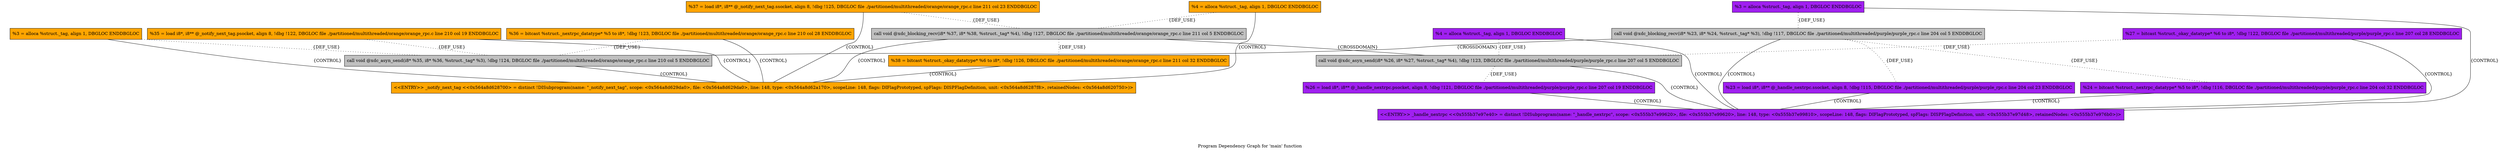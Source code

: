 strict graph "Program Dependency Graph for 'main' function" {
label="Program Dependency Graph for 'main' function";
Node0x564a8d680920 [fillcolor=orange, label="{  %3 = alloca %struct._tag, align 1, DBGLOC  ENDDBGLOC}", shape="record", side="orange/orange", style=filled];
Node0x564a8d675aa0 [fillcolor=orange, label="{  %37 = load i8*, i8** @_notify_next_tag.ssocket, align 8, !dbg !125, DBGLOC file ./partitioned/multithreaded/orange/orange_rpc.c line 211 col 23 ENDDBGLOC}", shape="record", side="orange/orange", style=filled];
Node0x564a8d675a70 [fillcolor=orange, label="{  %35 = load i8*, i8** @_notify_next_tag.psocket, align 8, !dbg !122, DBGLOC file ./partitioned/multithreaded/orange/orange_rpc.c line 210 col 19 ENDDBGLOC}", shape="record", side="orange/orange", style=filled];
Node0x555b37f00420 [fillcolor=purple, label="{  %3 = alloca %struct._tag, align 1, DBGLOC  ENDDBGLOC}", shape="record", side="purple/purple", style=filled];
Node0x564a8d6809b0 [fillcolor=orange, label="{  %4 = alloca %struct._tag, align 1, DBGLOC  ENDDBGLOC}", shape="record", side="orange/orange", style=filled];
Node0x564a8d680a70 [dbginfo="Name: xdc_blocking_recv on line 211 column 5 in file ./partitioned/multithreaded/orange/orange_rpc.c (local)", fillcolor="gray", label="{  call void @xdc_blocking_recv(i8* %37, i8* %38, %struct._tag* %4), !dbg !127, DBGLOC file ./partitioned/multithreaded/orange/orange_rpc.c line 211 col 5 ENDDBGLOC}", shape="record", side="orange/orange", style="filled"];
Node0x564a8d680e00 [fillcolor=orange, label="{  %38 = bitcast %struct._okay_datatype* %6 to i8*, !dbg !126, DBGLOC file ./partitioned/multithreaded/orange/orange_rpc.c line 211 col 32 ENDDBGLOC}", shape="record", side="orange/orange", style=filled];
Node0x555b37f00510 [fillcolor=purple, label="{  %4 = alloca %struct._tag, align 1, DBGLOC  ENDDBGLOC}", shape="record", side="purple/purple", style=filled];
Node0x555b37f007b0 [fillcolor=purple, label="{  %27 = bitcast %struct._okay_datatype* %6 to i8*, !dbg !122, DBGLOC file ./partitioned/multithreaded/purple/purple_rpc.c line 207 col 28 ENDDBGLOC}", shape="record", side="purple/purple", style=filled];
Node0x564a8d680d10 [fillcolor=orange, label="{  %36 = bitcast %struct._nextrpc_datatype* %5 to i8*, !dbg !123, DBGLOC file ./partitioned/multithreaded/orange/orange_rpc.c line 210 col 28 ENDDBGLOC}", shape="record", side="orange/orange", style=filled];
Node0x555b37f005d0 [dbginfo="Name: xdc_asyn_send on line 207 column 5 in file ./partitioned/multithreaded/purple/purple_rpc.c (local)", fillcolor="gray", label="{  call void @xdc_asyn_send(i8* %26, i8* %27, %struct._tag* %4), !dbg !123, DBGLOC file ./partitioned/multithreaded/purple/purple_rpc.c line 207 col 5 ENDDBGLOC}", shape="record", side="purple/purple", style="filled"];
Node0x555b37f004b0 [dbginfo="Name: xdc_blocking_recv on line 204 column 5 in file ./partitioned/multithreaded/purple/purple_rpc.c (local)", fillcolor="gray", label="{  call void @xdc_blocking_recv(i8* %23, i8* %24, %struct._tag* %3), !dbg !117, DBGLOC file ./partitioned/multithreaded/purple/purple_rpc.c line 204 col 5 ENDDBGLOC}", shape="record", side="purple/purple", style="filled"];
Node0x564a8d6809e0 [dbginfo="Name: xdc_asyn_send on line 210 column 5 in file ./partitioned/multithreaded/orange/orange_rpc.c (local)", fillcolor="gray", label="{  call void @xdc_asyn_send(i8* %35, i8* %36, %struct._tag* %3), !dbg !124, DBGLOC file ./partitioned/multithreaded/orange/orange_rpc.c line 210 col 5 ENDDBGLOC}", shape="record", side="orange/orange", style="filled"];
Node0x564a8d676380 [fillcolor=orange, label="{\<\<ENTRY\>\> _notify_next_tag \<\<0x564a8d628700\> = distinct !DISubprogram(name: \"_notify_next_tag\", scope: \<0x564a8d629da0\>, file: \<0x564a8d629da0\>, line: 148, type: \<0x564a8d62a170\>, scopeLine: 148, flags: DIFlagPrototyped, spFlags: DISPFlagDefinition, unit: \<0x564a8d6287f8\>, retainedNodes: \<0x564a8d620750\>)\>}", shape="record", side="orange/orange", style=filled];
Node0x555b37ee83d0 [fillcolor=purple, label="{  %26 = load i8*, i8** @_handle_nextrpc.psocket, align 8, !dbg !121, DBGLOC file ./partitioned/multithreaded/purple/purple_rpc.c line 207 col 19 ENDDBGLOC}", shape="record", side="purple/purple", style=filled];
Node0x555b37efec60 [fillcolor=purple, label="{  %23 = load i8*, i8** @_handle_nextrpc.ssocket, align 8, !dbg !115, DBGLOC file ./partitioned/multithreaded/purple/purple_rpc.c line 204 col 23 ENDDBGLOC}", shape="record", side="purple/purple", style=filled];
Node0x555b37f00690 [fillcolor=purple, label="{  %24 = bitcast %struct._nextrpc_datatype* %5 to i8*, !dbg !116, DBGLOC file ./partitioned/multithreaded/purple/purple_rpc.c line 204 col 32 ENDDBGLOC}", shape="record", side="purple/purple", style=filled];
Node0x555b37ee29e0 [fillcolor=purple, label="{\<\<ENTRY\>\> _handle_nextrpc \<\<0x555b37e97e40\> = distinct !DISubprogram(name: \"_handle_nextrpc\", scope: \<0x555b37e99620\>, file: \<0x555b37e99620\>, line: 148, type: \<0x555b37e99810\>, scopeLine: 148, flags: DIFlagPrototyped, spFlags: DISPFlagDefinition, unit: \<0x555b37e97d48\>, retainedNodes: \<0x555b37e976b0\>)\>}", shape="record", side="purple/purple", style=filled];
N [pos="0,25!", shape=polygon, side=green, style=invis];
S [pos="0,-25!", shape=polygon, side=orange, style=invis];
Node0x564a8d680920 -- Node0x564a8d6809e0  [label="{DEF_USE}", style="dotted"];
Node0x564a8d680920 -- Node0x564a8d676380  [label="{CONTROL}"];
Node0x564a8d680920 -- S  [style=invis];
Node0x564a8d675aa0 -- Node0x564a8d680a70  [label="{DEF_USE}", style="dotted"];
Node0x564a8d675aa0 -- Node0x564a8d676380  [label="{CONTROL}"];
Node0x564a8d675aa0 -- S  [style=invis];
Node0x564a8d675a70 -- Node0x564a8d6809e0  [label="{DEF_USE}", style="dotted"];
Node0x564a8d675a70 -- Node0x564a8d676380  [label="{CONTROL}"];
Node0x564a8d675a70 -- S  [style=invis];
Node0x555b37f00420 -- Node0x555b37f004b0  [label="{DEF_USE}", style="dotted"];
Node0x555b37f00420 -- Node0x555b37ee29e0  [label="{CONTROL}"];
Node0x555b37f00420 -- N  [style=invis];
Node0x564a8d6809b0 -- Node0x564a8d680a70  [label="{DEF_USE}", style="dotted"];
Node0x564a8d6809b0 -- Node0x564a8d676380  [label="{CONTROL}"];
Node0x564a8d6809b0 -- S  [style=invis];
Node0x564a8d680a70 -- Node0x555b37f005d0  [label="{CROSSDOMAIN}"];
Node0x564a8d680a70 -- Node0x564a8d680e00  [label="{DEF_USE}", style="dotted"];
Node0x564a8d680a70 -- Node0x564a8d676380  [label="{CONTROL}"];
Node0x564a8d680e00 -- Node0x564a8d676380  [label="{CONTROL}"];
Node0x564a8d680e00 -- S  [style=invis];
Node0x555b37f00510 -- Node0x555b37f005d0  [label="{DEF_USE}", style="dotted"];
Node0x555b37f00510 -- Node0x555b37ee29e0  [label="{CONTROL}"];
Node0x555b37f00510 -- N  [style=invis];
Node0x555b37f007b0 -- Node0x555b37f005d0  [label="{DEF_USE}", style="dotted"];
Node0x555b37f007b0 -- Node0x555b37ee29e0  [label="{CONTROL}"];
Node0x555b37f007b0 -- N  [style=invis];
Node0x564a8d680d10 -- Node0x564a8d6809e0  [label="{DEF_USE}", style="dotted"];
Node0x564a8d680d10 -- Node0x564a8d676380  [label="{CONTROL}"];
Node0x564a8d680d10 -- S  [style=invis];
Node0x555b37f005d0 -- Node0x555b37ee83d0  [label="{DEF_USE}", style="dotted"];
Node0x555b37f005d0 -- Node0x555b37ee29e0  [label="{CONTROL}"];
Node0x555b37f004b0 -- Node0x564a8d6809e0  [label="{CROSSDOMAIN}"];
Node0x555b37f004b0 -- Node0x555b37f00690  [label="{DEF_USE}", style="dotted"];
Node0x555b37f004b0 -- Node0x555b37efec60  [label="{DEF_USE}", style="dotted"];
Node0x555b37f004b0 -- Node0x555b37ee29e0  [label="{CONTROL}"];
Node0x564a8d6809e0 -- Node0x564a8d676380  [label="{CONTROL}"];
Node0x564a8d676380 -- S  [style=invis];
Node0x555b37ee83d0 -- Node0x555b37ee29e0  [label="{CONTROL}"];
Node0x555b37ee83d0 -- N  [style=invis];
Node0x555b37efec60 -- Node0x555b37ee29e0  [label="{CONTROL}"];
Node0x555b37efec60 -- N  [style=invis];
Node0x555b37f00690 -- Node0x555b37ee29e0  [label="{CONTROL}"];
Node0x555b37f00690 -- N  [style=invis];
Node0x555b37ee29e0 -- N  [style=invis];
}
